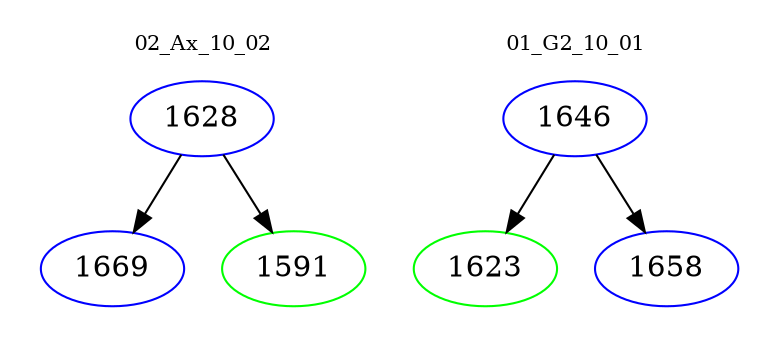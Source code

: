 digraph{
subgraph cluster_0 {
color = white
label = "02_Ax_10_02";
fontsize=10;
T0_1628 [label="1628", color="blue"]
T0_1628 -> T0_1669 [color="black"]
T0_1669 [label="1669", color="blue"]
T0_1628 -> T0_1591 [color="black"]
T0_1591 [label="1591", color="green"]
}
subgraph cluster_1 {
color = white
label = "01_G2_10_01";
fontsize=10;
T1_1646 [label="1646", color="blue"]
T1_1646 -> T1_1623 [color="black"]
T1_1623 [label="1623", color="green"]
T1_1646 -> T1_1658 [color="black"]
T1_1658 [label="1658", color="blue"]
}
}
